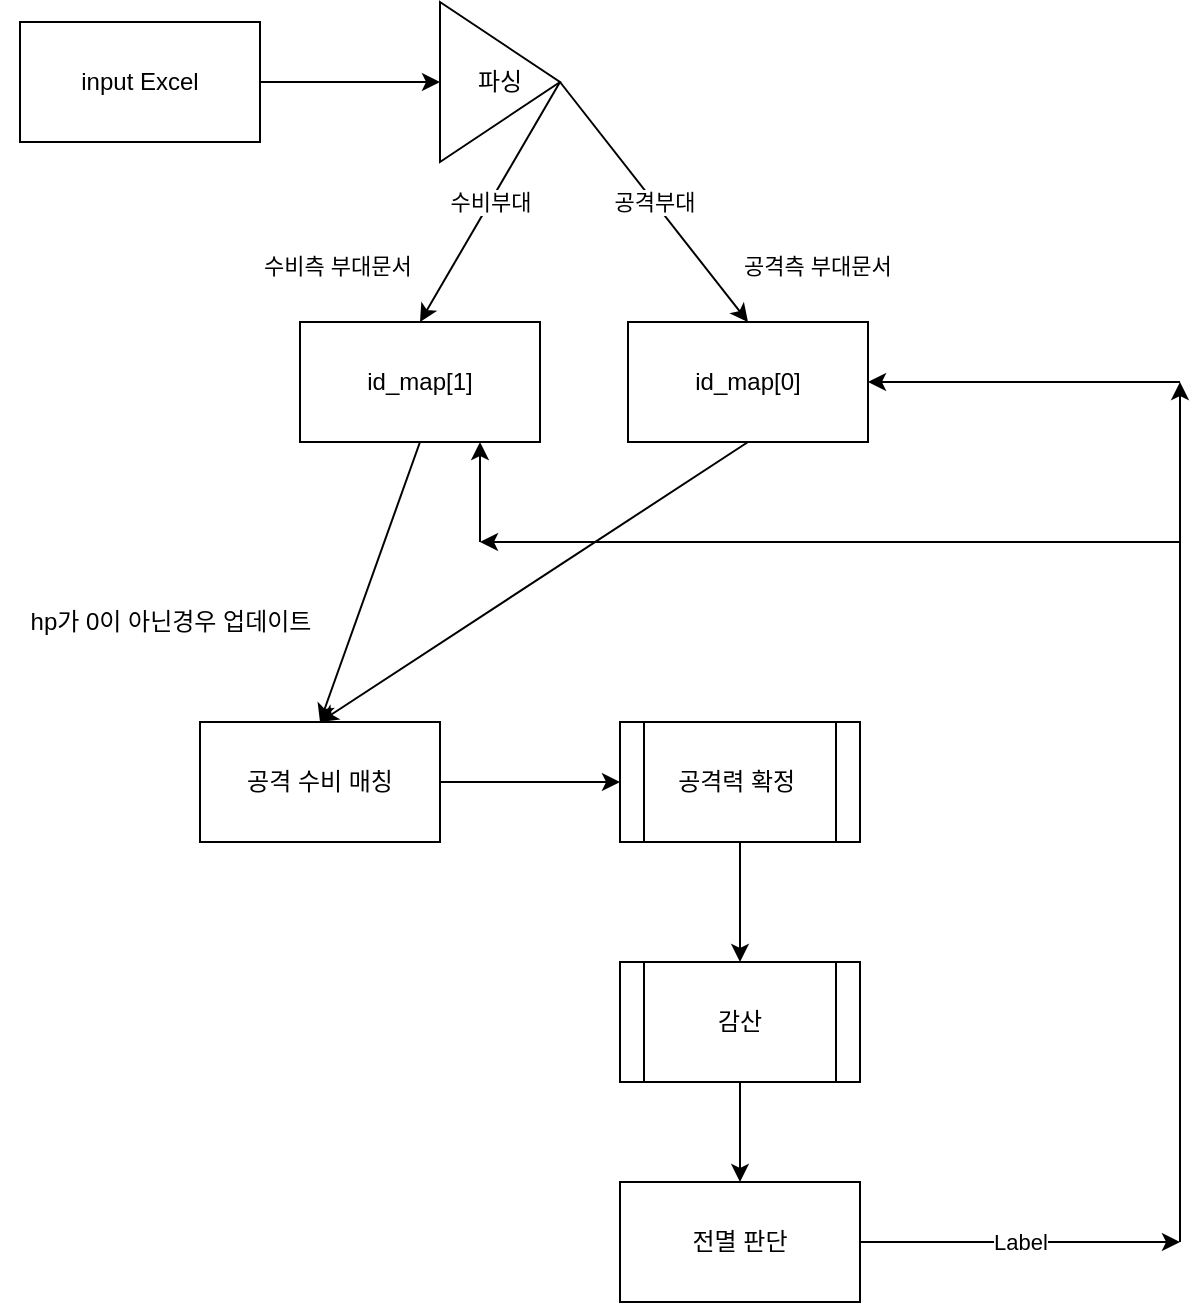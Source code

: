 <mxfile version="16.1.0" type="device"><diagram id="RGObLS7zcW_vaEGUPxMl" name="Page-1"><mxGraphModel dx="1422" dy="754" grid="1" gridSize="10" guides="1" tooltips="1" connect="1" arrows="1" fold="1" page="1" pageScale="1" pageWidth="827" pageHeight="1169" math="0" shadow="0"><root><mxCell id="0"/><mxCell id="1" parent="0"/><mxCell id="eZFIyQFsb0GynDh6PFXy-1" value="input Excel" style="rounded=0;whiteSpace=wrap;html=1;" vertex="1" parent="1"><mxGeometry x="50" y="60" width="120" height="60" as="geometry"/></mxCell><mxCell id="eZFIyQFsb0GynDh6PFXy-2" value="" style="endArrow=classic;html=1;rounded=0;exitX=1;exitY=0.5;exitDx=0;exitDy=0;" edge="1" parent="1" source="eZFIyQFsb0GynDh6PFXy-1" target="eZFIyQFsb0GynDh6PFXy-3"><mxGeometry width="50" height="50" relative="1" as="geometry"><mxPoint x="390" y="410" as="sourcePoint"/><mxPoint x="290" y="90" as="targetPoint"/></mxGeometry></mxCell><mxCell id="eZFIyQFsb0GynDh6PFXy-3" value="파싱" style="triangle;whiteSpace=wrap;html=1;" vertex="1" parent="1"><mxGeometry x="260" y="50" width="60" height="80" as="geometry"/></mxCell><mxCell id="eZFIyQFsb0GynDh6PFXy-4" value="id_map[0]" style="rounded=0;whiteSpace=wrap;html=1;" vertex="1" parent="1"><mxGeometry x="354" y="210" width="120" height="60" as="geometry"/></mxCell><mxCell id="eZFIyQFsb0GynDh6PFXy-5" value="id_map[1]" style="rounded=0;whiteSpace=wrap;html=1;" vertex="1" parent="1"><mxGeometry x="190" y="210" width="120" height="60" as="geometry"/></mxCell><mxCell id="eZFIyQFsb0GynDh6PFXy-6" value="" style="endArrow=classic;html=1;rounded=0;entryX=0.5;entryY=0;entryDx=0;entryDy=0;" edge="1" parent="1" target="eZFIyQFsb0GynDh6PFXy-4"><mxGeometry relative="1" as="geometry"><mxPoint x="320" y="90" as="sourcePoint"/><mxPoint x="413.96" y="50" as="targetPoint"/><Array as="points"/></mxGeometry></mxCell><mxCell id="eZFIyQFsb0GynDh6PFXy-7" value="공격부대" style="edgeLabel;resizable=0;html=1;align=center;verticalAlign=middle;" connectable="0" vertex="1" parent="eZFIyQFsb0GynDh6PFXy-6"><mxGeometry relative="1" as="geometry"/></mxCell><mxCell id="eZFIyQFsb0GynDh6PFXy-8" value="수비측 부대문서" style="edgeLabel;resizable=0;html=1;align=left;verticalAlign=bottom;" connectable="0" vertex="1" parent="eZFIyQFsb0GynDh6PFXy-6"><mxGeometry x="-1" relative="1" as="geometry"><mxPoint x="-150" y="100" as="offset"/></mxGeometry></mxCell><mxCell id="eZFIyQFsb0GynDh6PFXy-9" value="" style="endArrow=classic;html=1;rounded=0;exitX=1;exitY=0.5;exitDx=0;exitDy=0;entryX=0.5;entryY=0;entryDx=0;entryDy=0;" edge="1" parent="1" source="eZFIyQFsb0GynDh6PFXy-3" target="eZFIyQFsb0GynDh6PFXy-5"><mxGeometry relative="1" as="geometry"><mxPoint x="330" y="390" as="sourcePoint"/><mxPoint x="490" y="390" as="targetPoint"/></mxGeometry></mxCell><mxCell id="eZFIyQFsb0GynDh6PFXy-10" value="수비부대" style="edgeLabel;resizable=0;html=1;align=center;verticalAlign=middle;" connectable="0" vertex="1" parent="eZFIyQFsb0GynDh6PFXy-9"><mxGeometry relative="1" as="geometry"/></mxCell><mxCell id="eZFIyQFsb0GynDh6PFXy-11" value="공격측 부대문서" style="edgeLabel;resizable=0;html=1;align=left;verticalAlign=bottom;" connectable="0" vertex="1" parent="eZFIyQFsb0GynDh6PFXy-9"><mxGeometry x="-1" relative="1" as="geometry"><mxPoint x="90" y="100" as="offset"/></mxGeometry></mxCell><mxCell id="eZFIyQFsb0GynDh6PFXy-12" value="공격 수비 매칭" style="rounded=0;whiteSpace=wrap;html=1;" vertex="1" parent="1"><mxGeometry x="140" y="410" width="120" height="60" as="geometry"/></mxCell><mxCell id="eZFIyQFsb0GynDh6PFXy-13" value="공격력 확정&amp;nbsp;" style="shape=process;whiteSpace=wrap;html=1;backgroundOutline=1;" vertex="1" parent="1"><mxGeometry x="350" y="410" width="120" height="60" as="geometry"/></mxCell><mxCell id="eZFIyQFsb0GynDh6PFXy-24" value="" style="edgeStyle=orthogonalEdgeStyle;rounded=0;orthogonalLoop=1;jettySize=auto;html=1;" edge="1" parent="1" source="eZFIyQFsb0GynDh6PFXy-14" target="eZFIyQFsb0GynDh6PFXy-19"><mxGeometry relative="1" as="geometry"/></mxCell><mxCell id="eZFIyQFsb0GynDh6PFXy-14" value="감산" style="shape=process;whiteSpace=wrap;html=1;backgroundOutline=1;" vertex="1" parent="1"><mxGeometry x="350" y="530" width="120" height="60" as="geometry"/></mxCell><mxCell id="eZFIyQFsb0GynDh6PFXy-15" value="" style="endArrow=classic;html=1;rounded=0;exitX=0.5;exitY=1;exitDx=0;exitDy=0;entryX=0.5;entryY=0;entryDx=0;entryDy=0;" edge="1" parent="1" source="eZFIyQFsb0GynDh6PFXy-5" target="eZFIyQFsb0GynDh6PFXy-12"><mxGeometry width="50" height="50" relative="1" as="geometry"><mxPoint x="390" y="510" as="sourcePoint"/><mxPoint x="440" y="460" as="targetPoint"/></mxGeometry></mxCell><mxCell id="eZFIyQFsb0GynDh6PFXy-16" value="" style="endArrow=classic;html=1;rounded=0;exitX=0.5;exitY=1;exitDx=0;exitDy=0;" edge="1" parent="1" source="eZFIyQFsb0GynDh6PFXy-4"><mxGeometry width="50" height="50" relative="1" as="geometry"><mxPoint x="460" y="410" as="sourcePoint"/><mxPoint x="200" y="410" as="targetPoint"/></mxGeometry></mxCell><mxCell id="eZFIyQFsb0GynDh6PFXy-17" value="" style="endArrow=classic;html=1;rounded=0;exitX=1;exitY=0.5;exitDx=0;exitDy=0;entryX=0;entryY=0.5;entryDx=0;entryDy=0;" edge="1" parent="1" source="eZFIyQFsb0GynDh6PFXy-12" target="eZFIyQFsb0GynDh6PFXy-13"><mxGeometry width="50" height="50" relative="1" as="geometry"><mxPoint x="460" y="410" as="sourcePoint"/><mxPoint x="510" y="360" as="targetPoint"/></mxGeometry></mxCell><mxCell id="eZFIyQFsb0GynDh6PFXy-18" value="" style="endArrow=classic;html=1;rounded=0;exitX=0.5;exitY=1;exitDx=0;exitDy=0;" edge="1" parent="1" source="eZFIyQFsb0GynDh6PFXy-13" target="eZFIyQFsb0GynDh6PFXy-14"><mxGeometry width="50" height="50" relative="1" as="geometry"><mxPoint x="460" y="410" as="sourcePoint"/><mxPoint x="510" y="360" as="targetPoint"/></mxGeometry></mxCell><mxCell id="eZFIyQFsb0GynDh6PFXy-19" value="전멸 판단" style="rounded=0;whiteSpace=wrap;html=1;" vertex="1" parent="1"><mxGeometry x="350" y="640" width="120" height="60" as="geometry"/></mxCell><mxCell id="eZFIyQFsb0GynDh6PFXy-21" value="" style="endArrow=classic;html=1;rounded=0;exitX=1;exitY=0.5;exitDx=0;exitDy=0;" edge="1" parent="1" source="eZFIyQFsb0GynDh6PFXy-19"><mxGeometry relative="1" as="geometry"><mxPoint x="440" y="550" as="sourcePoint"/><mxPoint x="630" y="670" as="targetPoint"/></mxGeometry></mxCell><mxCell id="eZFIyQFsb0GynDh6PFXy-22" value="Label" style="edgeLabel;resizable=0;html=1;align=center;verticalAlign=middle;" connectable="0" vertex="1" parent="eZFIyQFsb0GynDh6PFXy-21"><mxGeometry relative="1" as="geometry"/></mxCell><mxCell id="eZFIyQFsb0GynDh6PFXy-25" value="" style="endArrow=classic;html=1;rounded=0;" edge="1" parent="1"><mxGeometry width="50" height="50" relative="1" as="geometry"><mxPoint x="630" y="670" as="sourcePoint"/><mxPoint x="630" y="240" as="targetPoint"/></mxGeometry></mxCell><mxCell id="eZFIyQFsb0GynDh6PFXy-26" value="" style="endArrow=classic;html=1;rounded=0;entryX=1;entryY=0.5;entryDx=0;entryDy=0;" edge="1" parent="1" target="eZFIyQFsb0GynDh6PFXy-4"><mxGeometry width="50" height="50" relative="1" as="geometry"><mxPoint x="630" y="240" as="sourcePoint"/><mxPoint x="540" y="400" as="targetPoint"/></mxGeometry></mxCell><mxCell id="eZFIyQFsb0GynDh6PFXy-27" value="" style="endArrow=classic;html=1;rounded=0;" edge="1" parent="1"><mxGeometry width="50" height="50" relative="1" as="geometry"><mxPoint x="630" y="320" as="sourcePoint"/><mxPoint x="280" y="320" as="targetPoint"/></mxGeometry></mxCell><mxCell id="eZFIyQFsb0GynDh6PFXy-30" value="" style="endArrow=classic;html=1;rounded=0;" edge="1" parent="1"><mxGeometry width="50" height="50" relative="1" as="geometry"><mxPoint x="280" y="320" as="sourcePoint"/><mxPoint x="280" y="270" as="targetPoint"/></mxGeometry></mxCell><mxCell id="eZFIyQFsb0GynDh6PFXy-31" value="hp가 0이 아닌경우 업데이트" style="text;html=1;align=center;verticalAlign=middle;resizable=0;points=[];autosize=1;strokeColor=none;fillColor=none;" vertex="1" parent="1"><mxGeometry x="40" y="350" width="170" height="20" as="geometry"/></mxCell></root></mxGraphModel></diagram></mxfile>